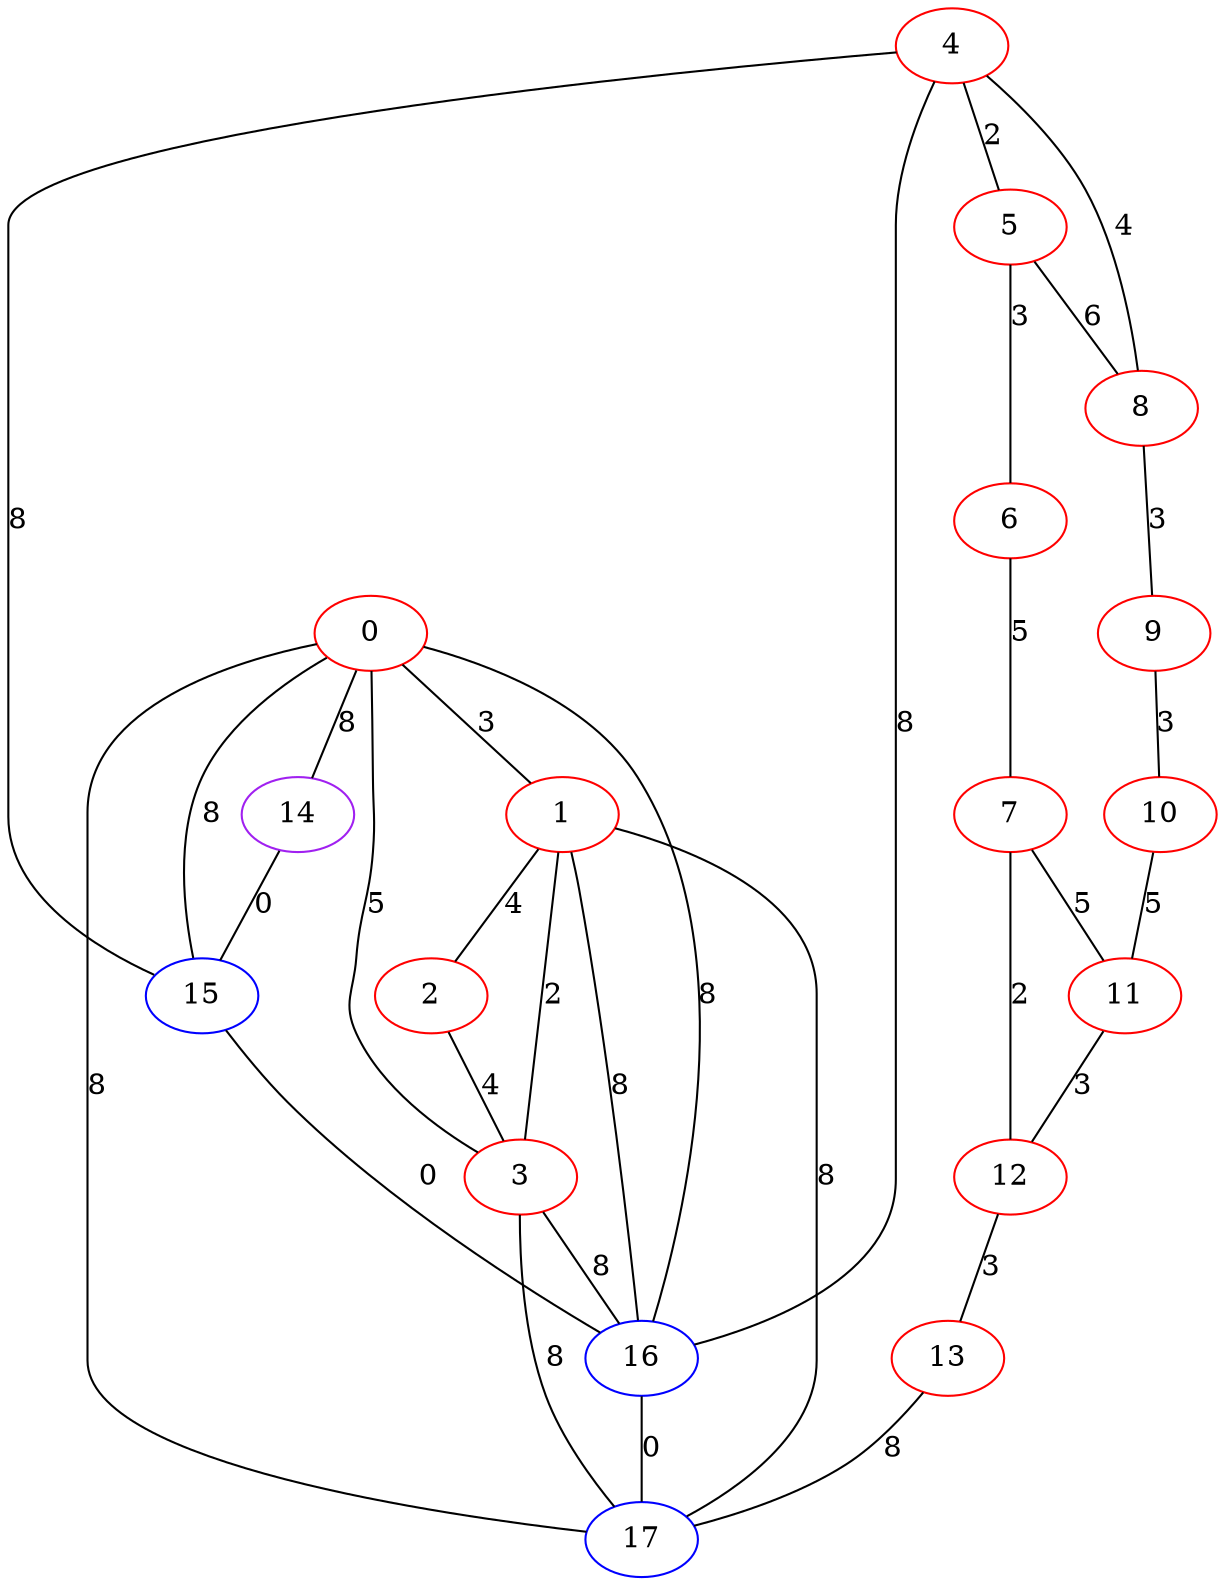 graph "" {
0 [color=red, weight=1];
1 [color=red, weight=1];
2 [color=red, weight=1];
3 [color=red, weight=1];
4 [color=red, weight=1];
5 [color=red, weight=1];
6 [color=red, weight=1];
7 [color=red, weight=1];
8 [color=red, weight=1];
9 [color=red, weight=1];
10 [color=red, weight=1];
11 [color=red, weight=1];
12 [color=red, weight=1];
13 [color=red, weight=1];
14 [color=purple, weight=4];
15 [color=blue, weight=3];
16 [color=blue, weight=3];
17 [color=blue, weight=3];
0 -- 1  [key=0, label=3];
0 -- 3  [key=0, label=5];
0 -- 14  [key=0, label=8];
0 -- 15  [key=0, label=8];
0 -- 16  [key=0, label=8];
0 -- 17  [key=0, label=8];
1 -- 16  [key=0, label=8];
1 -- 2  [key=0, label=4];
1 -- 3  [key=0, label=2];
1 -- 17  [key=0, label=8];
2 -- 3  [key=0, label=4];
3 -- 16  [key=0, label=8];
3 -- 17  [key=0, label=8];
4 -- 8  [key=0, label=4];
4 -- 16  [key=0, label=8];
4 -- 5  [key=0, label=2];
4 -- 15  [key=0, label=8];
5 -- 8  [key=0, label=6];
5 -- 6  [key=0, label=3];
6 -- 7  [key=0, label=5];
7 -- 11  [key=0, label=5];
7 -- 12  [key=0, label=2];
8 -- 9  [key=0, label=3];
9 -- 10  [key=0, label=3];
10 -- 11  [key=0, label=5];
11 -- 12  [key=0, label=3];
12 -- 13  [key=0, label=3];
13 -- 17  [key=0, label=8];
14 -- 15  [key=0, label=0];
15 -- 16  [key=0, label=0];
16 -- 17  [key=0, label=0];
}
